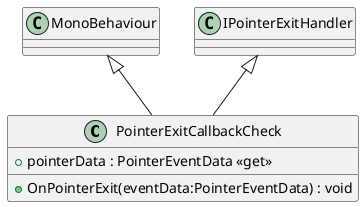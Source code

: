 @startuml
class PointerExitCallbackCheck {
    + pointerData : PointerEventData <<get>>
    + OnPointerExit(eventData:PointerEventData) : void
}
MonoBehaviour <|-- PointerExitCallbackCheck
IPointerExitHandler <|-- PointerExitCallbackCheck
@enduml
